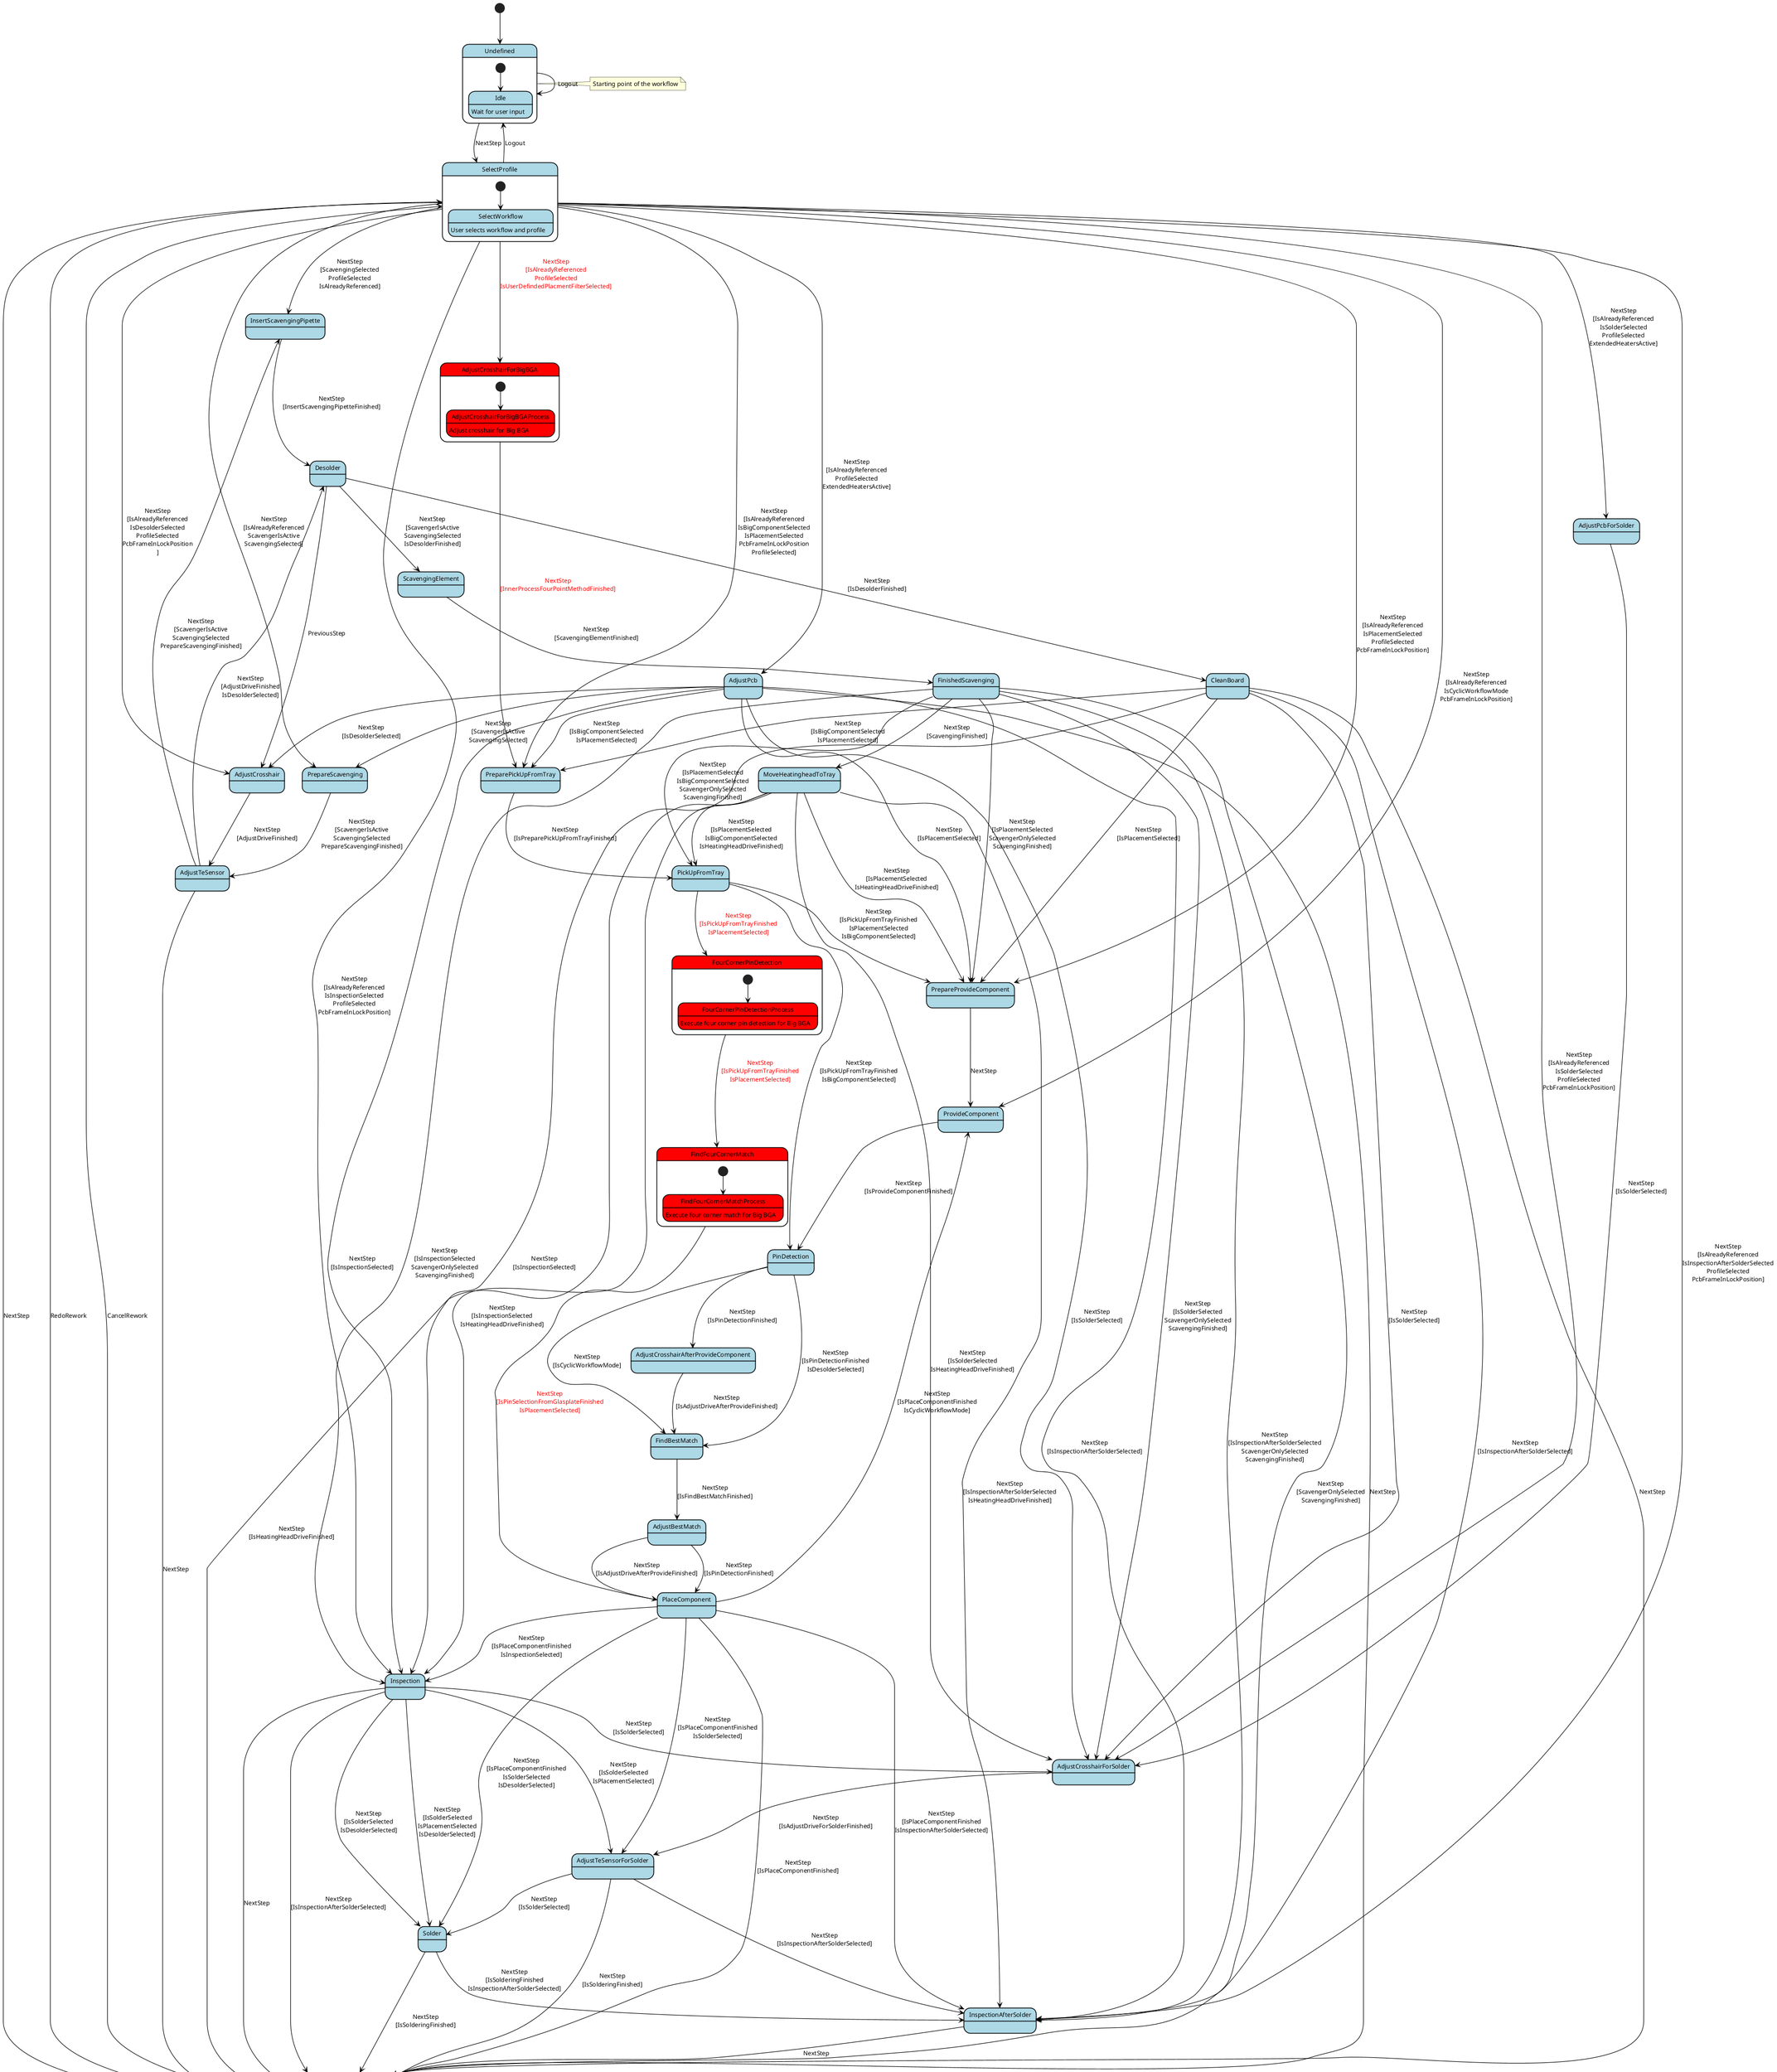 @startuml
!define DARKBLUE #0000A0
!define DARKGREEN #008000
!define DARKORANGE #FF8C00
!define DARKRED #FF0000

skinparam state {
  BackgroundColor LightBlue
  BorderColor Black
  ArrowColor Black
}

skinparam ArrowThickness 1.1
skinparam StateBorderThickness 1.5
skinparam DefaultFontSize 12

[*] --> Undefined

state Undefined {
  [*] --> Idle
  Idle : Wait for user input
  Undefined --> Undefined : Logout
}

Undefined --> SelectProfile : NextStep

state SelectProfile {
  [*] --> SelectWorkflow
  SelectWorkflow : User selects workflow and profile
}

SelectProfile --> Undefined : Logout
SelectProfile --> AdjustPcb : NextStep\n[IsAlreadyReferenced\nProfileSelected\nExtendedHeatersActive]
SelectProfile --> PrepareScavenging : NextStep\n[IsAlreadyReferenced\nScavengerIsActive\nScavengingSelected]
SelectProfile --> AdjustCrosshair : NextStep\n[IsAlreadyReferenced\nIsDesolderSelected\nProfileSelected\nPcbFrameInLockPosition\n]
SelectProfile --> AdjustCrosshairForBigBGA : <color:red>NextStep\n<color:red>[IsAlreadyReferenced\n<color:red>ProfileSelected\n<color:red>IsUserDefindedPlacmentFilterSelected]
SelectProfile --> PreparePickUpFromTray : NextStep\n[IsAlreadyReferenced\nIsBigComponentSelected\nIsPlacementSelected\nPcbFrameInLockPosition\nProfileSelected]
SelectProfile --> ProvideComponent : NextStep\n[IsAlreadyReferenced\nIsCyclicWorkflowMode\nPcbFrameInLockPosition]
SelectProfile --> PrepareProvideComponent : NextStep\n[IsAlreadyReferenced\nIsPlacementSelected\nProfileSelected\nPcbFrameInLockPosition]
SelectProfile --> Inspection : NextStep\n[IsAlreadyReferenced\nIsInspectionSelected\nProfileSelected\nPcbFrameInLockPosition]
SelectProfile --> AdjustPcbForSolder : NextStep\n[IsAlreadyReferenced\nIsSolderSelected\nProfileSelected\nExtendedHeatersActive]
SelectProfile --> AdjustCrosshairForSolder : NextStep\n[IsAlreadyReferenced\nIsSolderSelected\nProfileSelected\nPcbFrameInLockPosition]
SelectProfile --> InspectionAfterSolder : NextStep\n[IsAlreadyReferenced\nIsInspectionAfterSolderSelected\nProfileSelected\nPcbFrameInLockPosition]
SelectProfile --> InsertScavengingPipette : NextStep\n[ScavengingSelected\nProfileSelected\nIsAlreadyReferenced]

AdjustPcb --> PrepareScavenging : NextStep\n[ScavengerIsActive\nScavengingSelected]
AdjustPcb --> AdjustCrosshair : NextStep\n[IsDesolderSelected]
AdjustPcb --> PreparePickUpFromTray : NextStep\n[IsBigComponentSelected\nIsPlacementSelected]
AdjustPcb --> PrepareProvideComponent : NextStep\n[IsPlacementSelected]
AdjustPcb --> Inspection : NextStep\n[IsInspectionSelected]
AdjustPcb --> AdjustCrosshairForSolder : NextStep\n[IsSolderSelected]
AdjustPcb --> InspectionAfterSolder : NextStep\n[IsInspectionAfterSolderSelected]
AdjustPcb --> FinishRework : NextStep

state "AdjustCrosshairForBigBGA" as AdjustCrosshairForBigBGA #red {
  [*] --> AdjustCrosshairForBigBGAProcess
  state "AdjustCrosshairForBigBGAProcess" as AdjustCrosshairForBigBGAProcess #red
  AdjustCrosshairForBigBGAProcess : Adjust crosshair for Big BGA
}

state "FourCornerPinDetection" as FourCornerPinDetection #red {
  [*] --> FourCornerPinDetectionProcess
  state "FourCornerPinDetectionProcess" as FourCornerPinDetectionProcess #red
  FourCornerPinDetectionProcess : Execute four corner pin detection for Big BGA
}

state "FindFourCornerMatch" as FindFourCornerMatch #red {
  [*] --> FindFourCornerMatchProcess
  state "FindFourCornerMatchProcess" as FindFourCornerMatchProcess #red
  FindFourCornerMatchProcess : Execute four corner match for Big BGA
}

AdjustCrosshairForBigBGA --> PreparePickUpFromTray : <color:red>NextStep\n<color:red>[InnerProcessFourPointMethodFinished]

AdjustCrosshair --> AdjustTeSensor : NextStep\n[AdjustDriveFinished]

AdjustTeSensor --> InsertScavengingPipette : NextStep\n[ScavengerIsActive\nScavengingSelected\nPrepareScavengingFinished]
AdjustTeSensor --> Desolder : NextStep\n[AdjustDriveFinished\nIsDesolderSelected]
AdjustTeSensor --> FinishRework : NextStep

InsertScavengingPipette --> Desolder : NextStep\n[InsertScavengingPipetteFinished]

Desolder --> ScavengingElement : NextStep\n[ScavengerIsActive\nScavengingSelected\nIsDesolderFinished]
Desolder --> CleanBoard : NextStep\n[IsDesolderFinished]
Desolder --> AdjustCrosshair : PreviousStep

ScavengingElement --> FinishedScavenging : NextStep\n[ScavengingElementFinished]

FinishedScavenging --> PrepareProvideComponent : NextStep\n[IsPlacementSelected\nScavengerOnlySelected\nScavengingFinished]
FinishedScavenging --> PickUpFromTray : NextStep\n[IsPlacementSelected\nIsBigComponentSelected\nScavengerOnlySelected\nScavengingFinished]
FinishedScavenging --> Inspection : NextStep\n[IsInspectionSelected\nScavengerOnlySelected\nScavengingFinished]
FinishedScavenging --> AdjustCrosshairForSolder : NextStep\n[IsSolderSelected\nScavengerOnlySelected\nScavengingFinished]
FinishedScavenging --> InspectionAfterSolder : NextStep\n[IsInspectionAfterSolderSelected\nScavengerOnlySelected\nScavengingFinished]
FinishedScavenging --> FinishRework : NextStep\n[ScavengerOnlySelected\nScavengingFinished]
FinishedScavenging --> MoveHeatingheadToTray : NextStep\n[ScavengingFinished]

CleanBoard --> PreparePickUpFromTray : NextStep\n[IsBigComponentSelected\nIsPlacementSelected]
CleanBoard --> PrepareProvideComponent : NextStep\n[IsPlacementSelected]
CleanBoard --> Inspection : NextStep\n[IsInspectionSelected]
CleanBoard --> AdjustCrosshairForSolder : NextStep\n[IsSolderSelected]
CleanBoard --> InspectionAfterSolder : NextStep\n[IsInspectionAfterSolderSelected]
CleanBoard --> FinishRework : NextStep

PrepareScavenging --> AdjustTeSensor : NextStep\n[ScavengerIsActive\nScavengingSelected\nPrepareScavengingFinished]

PrepareProvideComponent --> ProvideComponent : NextStep

ProvideComponent --> PinDetection : NextStep\n[IsProvideComponentFinished]

PreparePickUpFromTray --> PickUpFromTray : NextStep\n[IsPreparePickUpFromTrayFinished]

PickUpFromTray --> PinDetection : NextStep\n[IsPickUpFromTrayFinished\nIsBigComponentSelected]
PickUpFromTray --> PrepareProvideComponent : NextStep\n[IsPickUpFromTrayFinished\nIsPlacementSelected\nIsBigComponentSelected]
PickUpFromTray --> FourCornerPinDetection : <color:red>NextStep\n<color:red>[IsPickUpFromTrayFinished\n<color:red>IsPlacementSelected]

FourCornerPinDetection --> FindFourCornerMatch: <color:red>NextStep\n<color:red>[IsPickUpFromTrayFinished\n<color:red>IsPlacementSelected]
FindFourCornerMatch --> PlaceComponent : <color:red>NextStep\n<color:red>[IsPinSelectionFromGlasplateFinished\n<color:red>IsPlacementSelected]
PinDetection --> FindBestMatch : NextStep\n[IsPinDetectionFinished\nIsDesolderSelected]
PinDetection --> FindBestMatch : NextStep\n[IsCyclicWorkflowMode]
PinDetection --> AdjustCrosshairAfterProvideComponent : NextStep\n[IsPinDetectionFinished]

AdjustCrosshairAfterProvideComponent --> FindBestMatch : NextStep\n[IsAdjustDriveAfterProvideFinished]

FindBestMatch --> AdjustBestMatch : NextStep\n[IsFindBestMatchFinished]

AdjustBestMatch --> PlaceComponent : NextStep\n[IsPinDetectionFinished]
AdjustBestMatch --> PlaceComponent : NextStep\n[IsAdjustDriveAfterProvideFinished]

PlaceComponent --> ProvideComponent : NextStep\n[IsPlaceComponentFinished\nIsCyclicWorkflowMode]
PlaceComponent --> Inspection : NextStep\n[IsPlaceComponentFinished\nIsInspectionSelected]
PlaceComponent --> Solder : NextStep\n[IsPlaceComponentFinished\nIsSolderSelected\nIsDesolderSelected]
PlaceComponent --> AdjustTeSensorForSolder : NextStep\n[IsPlaceComponentFinished\nIsSolderSelected]
PlaceComponent --> InspectionAfterSolder : NextStep\n[IsPlaceComponentFinished\nIsInspectionAfterSolderSelected]
PlaceComponent --> FinishRework : NextStep\n[IsPlaceComponentFinished]

Inspection --> Solder : NextStep\n[IsSolderSelected\nIsDesolderSelected]
Inspection --> AdjustTeSensorForSolder : NextStep\n[IsSolderSelected\nIsPlacementSelected]
Inspection --> Solder : NextStep\n[IsSolderSelected\nIsPlacementSelected\nIsDesolderSelected]
Inspection --> AdjustCrosshairForSolder : NextStep\n[IsSolderSelected]
Inspection --> FinishRework : NextStep\n[IsInspectionAfterSolderSelected]
Inspection --> FinishRework : NextStep

AdjustPcbForSolder --> AdjustCrosshairForSolder : NextStep\n[IsSolderSelected]

AdjustCrosshairForSolder --> AdjustTeSensorForSolder : NextStep\n[IsAdjustDriveForSolderFinished]

AdjustTeSensorForSolder --> Solder : NextStep\n[IsSolderSelected]
AdjustTeSensorForSolder --> InspectionAfterSolder : NextStep\n[IsInspectionAfterSolderSelected]
AdjustTeSensorForSolder --> FinishRework : NextStep\n[IsSolderingFinished]

Solder --> InspectionAfterSolder : NextStep\n[IsSolderingFinished\nIsInspectionAfterSolderSelected]
Solder --> FinishRework : NextStep\n[IsSolderingFinished]

InspectionAfterSolder --> FinishRework : NextStep

MoveHeatingheadToTray --> PrepareProvideComponent : NextStep\n[IsPlacementSelected\nIsHeatingHeadDriveFinished]
MoveHeatingheadToTray --> PickUpFromTray : NextStep\n[IsPlacementSelected\nIsBigComponentSelected\nIsHeatingHeadDriveFinished]
MoveHeatingheadToTray --> Inspection : NextStep\n[IsInspectionSelected\nIsHeatingHeadDriveFinished]
MoveHeatingheadToTray --> AdjustCrosshairForSolder : NextStep\n[IsSolderSelected\nIsHeatingHeadDriveFinished]
MoveHeatingheadToTray --> InspectionAfterSolder : NextStep\n[IsInspectionAfterSolderSelected\nIsHeatingHeadDriveFinished]
MoveHeatingheadToTray --> FinishRework : NextStep\n[IsHeatingHeadDriveFinished]

state FinishRework {
  [*] --> CleanupAndFinalize
  CleanupAndFinalize : Cleanup and finalize workflow
}

FinishRework --> SelectProfile : NextStep
FinishRework --> SelectProfile : RedoRework
FinishRework --> SelectProfile : CancelRework

note right of Undefined
  Starting point of the workflow
end note

note right of FinishRework
  End point of any workflow
  Returns to SelectProfile
end note

@enduml